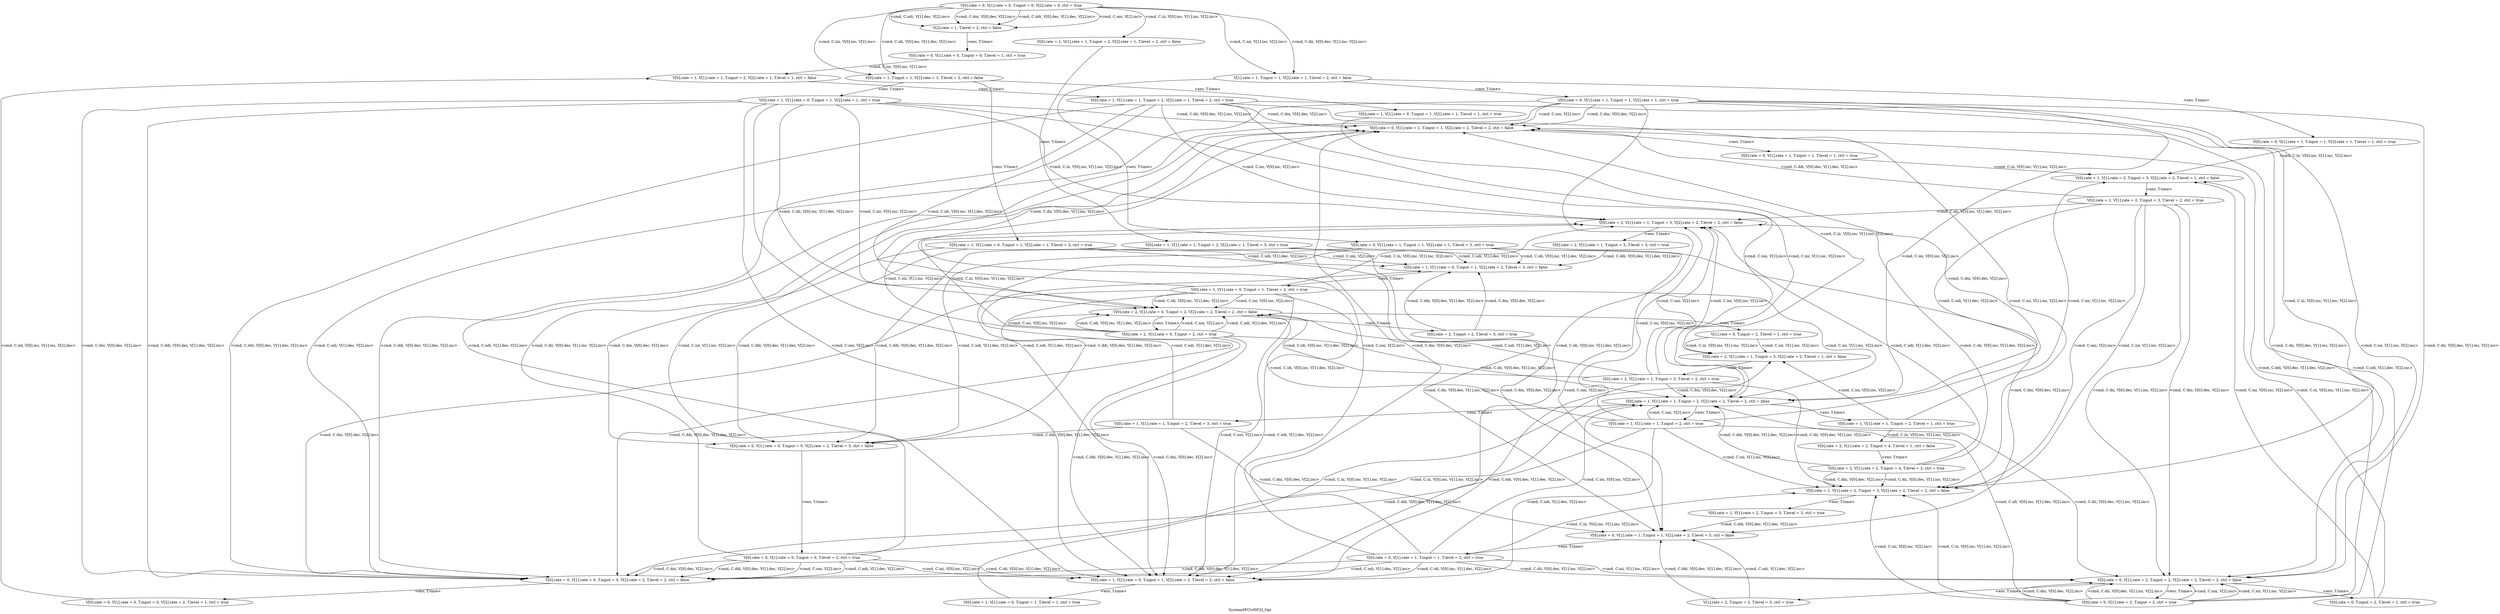 digraph StateGraph {
  label="System0FCtrl0F2I_Opt";
  N0x55b12dfc1761 [label="V[0].rate = 0, V[1].rate = 0, T.input = 0, V[2].rate = 0, ctrl = true"];
  N0x55b12dfc1761 -> N0x55b12f5d46a1 [label="<cmd, C.nni, V[2].inc>"];
  N0x55b12dfc1761 -> N0x55b12f5d35b1 [label="<cmd, C.nii, V[1].inc, V[2].inc>"];
  N0x55b12dfc1761 -> N0x55b12f5d46a1 [label="<cmd, C.ndi, V[1].dec, V[2].inc>"];
  N0x55b12dfc1761 -> N0x55b12f5d3731 [label="<cmd, C.ini, V[0].inc, V[2].inc>"];
  N0x55b12dfc1761 -> N0x55b12f5d3901 [label="<cmd, C.iii, V[0].inc, V[1].inc, V[2].inc>"];
  N0x55b12dfc1761 -> N0x55b12f5d3731 [label="<cmd, C.idi, V[0].inc, V[1].dec, V[2].inc>"];
  N0x55b12dfc1761 -> N0x55b12f5d46a1 [label="<cmd, C.dni, V[0].dec, V[2].inc>"];
  N0x55b12dfc1761 -> N0x55b12f5d35b1 [label="<cmd, C.dii, V[0].dec, V[1].inc, V[2].inc>"];
  N0x55b12dfc1761 -> N0x55b12f5d46a1 [label="<cmd, C.ddi, V[0].dec, V[1].dec, V[2].inc>"];
  N0x55b12e96a511 [label="V[0].rate = 0, V[1].rate = 0, T.input = 0, T.level = 1, ctrl = true"];
  N0x55b12e96a511 -> N0x55b12f5d3ba1 [label="<cmd, C.iin, V[0].inc, V[1].inc>"];
  N0x55b12f5d46a1 [label="V[2].rate = 1, T.level = 2, ctrl = false"];
  N0x55b12f5d46a1 -> N0x55b12e96a511 [label="<env, T.time>"];
  N0x55b12e96a8c1 [label="V[0].rate = 0, V[1].rate = 0, T.input = 0, V[2].rate = 2, T.level = 1, ctrl = true"];
  N0x55b12e96a8c1 -> N0x55b12f5d3ba1 [label="<cmd, C.iid, V[0].inc, V[1].inc, V[2].dec>"];
  N0x55b12f5d5ac1 [label="V[0].rate = 0, V[1].rate = 0, T.input = 0, V[2].rate = 2, T.level = 2, ctrl = false"];
  N0x55b12f5d5ac1 -> N0x55b12e96a8c1 [label="<env, T.time>"];
  N0x55b12f5d6021 [label="V[0].rate = 0, V[1].rate = 0, T.input = 0, T.level = 2, ctrl = true"];
  N0x55b12f5d6021 -> N0x55b12f5d5ac1 [label="<cmd, C.nni, V[2].inc>"];
  N0x55b12f5d6021 -> N0x55b12f5d69c1 [label="<cmd, C.nii, V[1].inc, V[2].inc>"];
  N0x55b12f5d6021 -> N0x55b12f5d5ac1 [label="<cmd, C.ndi, V[1].dec, V[2].inc>"];
  N0x55b12f5d6021 -> N0x55b12f5d6b41 [label="<cmd, C.ini, V[0].inc, V[2].inc>"];
  N0x55b12f5d6021 -> N0x55b12f5d6cf1 [label="<cmd, C.iii, V[0].inc, V[1].inc, V[2].inc>"];
  N0x55b12f5d6021 -> N0x55b12f5d6b41 [label="<cmd, C.idi, V[0].inc, V[1].dec, V[2].inc>"];
  N0x55b12f5d6021 -> N0x55b12f5d5ac1 [label="<cmd, C.dni, V[0].dec, V[2].inc>"];
  N0x55b12f5d6021 -> N0x55b12f5d69c1 [label="<cmd, C.dii, V[0].dec, V[1].inc, V[2].inc>"];
  N0x55b12f5d6021 -> N0x55b12f5d5ac1 [label="<cmd, C.ddi, V[0].dec, V[1].dec, V[2].inc>"];
  N0x55b12f5d6f51 [label="V[0].rate = 0, V[1].rate = 0, T.input = 0, V[2].rate = 2, T.level = 3, ctrl = false"];
  N0x55b12f5d6f51 -> N0x55b12f5d6021 [label="<env, T.time>"];
  N0x55b12f5d7ae1 [label="V[0].rate = 0, V[1].rate = 1, T.input = 1, V[2].rate = 1, T.level = 1, ctrl = true"];
  N0x55b12f5d7ae1 -> N0x55b12f5d7d71 [label="<cmd, C.iii, V[0].inc, V[1].inc, V[2].inc>"];
  N0x55b12f5d35b1 [label="V[1].rate = 1, T.input = 1, V[2].rate = 1, T.level = 2, ctrl = false"];
  N0x55b12f5d35b1 -> N0x55b12f5d7ae1 [label="<env, T.time>"];
  N0x55b12f5d35b1 -> N0x55b12f5d86d1 [label="<env, T.time>"];
  N0x55b12f5d35b1 -> N0x55b12f5d7551 [label="<env, T.time>"];
  N0x55b12f5d86d1 [label="V[0].rate = 0, V[1].rate = 1, T.input = 1, V[2].rate = 1, ctrl = true"];
  N0x55b12f5d86d1 -> N0x55b12f5d69c1 [label="<cmd, C.nni, V[2].inc>"];
  N0x55b12f5d86d1 -> N0x55b12f5d8aa1 [label="<cmd, C.nii, V[1].inc, V[2].inc>"];
  N0x55b12f5d86d1 -> N0x55b12f5d5ac1 [label="<cmd, C.ndi, V[1].dec, V[2].inc>"];
  N0x55b12f5d86d1 -> N0x55b12f5d6cf1 [label="<cmd, C.ini, V[0].inc, V[2].inc>"];
  N0x55b12f5d86d1 -> N0x55b12f5d8f71 [label="<cmd, C.iii, V[0].inc, V[1].inc, V[2].inc>"];
  N0x55b12f5d86d1 -> N0x55b12f5d6b41 [label="<cmd, C.idi, V[0].inc, V[1].dec, V[2].inc>"];
  N0x55b12f5d86d1 -> N0x55b12f5d69c1 [label="<cmd, C.dni, V[0].dec, V[2].inc>"];
  N0x55b12f5d86d1 -> N0x55b12f5d8aa1 [label="<cmd, C.dii, V[0].dec, V[1].inc, V[2].inc>"];
  N0x55b12f5d86d1 -> N0x55b12f5d5ac1 [label="<cmd, C.ddi, V[0].dec, V[1].dec, V[2].inc>"];
  N0x55b12f5d7551 [label="V[0].rate = 0, V[1].rate = 1, T.input = 1, V[2].rate = 1, T.level = 3, ctrl = true"];
  N0x55b12f5d7551 -> N0x55b12f5d9811 [label="<cmd, C.nni, V[2].inc>"];
  N0x55b12f5d7551 -> N0x55b12f5d6f51 [label="<cmd, C.ndi, V[1].dec, V[2].inc>"];
  N0x55b12f5d7551 -> N0x55b12f5d99a1 [label="<cmd, C.idi, V[0].inc, V[1].dec, V[2].inc>"];
  N0x55b12f5d7551 -> N0x55b12f5d9811 [label="<cmd, C.dni, V[0].dec, V[2].inc>"];
  N0x55b12f5d7551 -> N0x55b12f5d6f51 [label="<cmd, C.ddi, V[0].dec, V[1].dec, V[2].inc>"];
  N0x55b12f5d9e71 [label="V[0].rate = 0, V[1].rate = 1, T.input = 1, T.level = 1, ctrl = true"];
  N0x55b12f5d9e71 -> N0x55b12f5d7d71 [label="<cmd, C.iii, V[0].inc, V[1].inc, V[2].inc>"];
  N0x55b12f5d69c1 [label="V[0].rate = 0, V[1].rate = 1, T.input = 1, V[2].rate = 2, T.level = 2, ctrl = false"];
  N0x55b12f5d69c1 -> N0x55b12f5d9e71 [label="<env, T.time>"];
  N0x55b12f5e89a1 [label="V[0].rate = 0, V[1].rate = 1, T.input = 1, T.level = 2, ctrl = true"];
  N0x55b12f5e89a1 -> N0x55b12f5d69c1 [label="<cmd, C.nni, V[2].inc>"];
  N0x55b12f5e89a1 -> N0x55b12f5d8aa1 [label="<cmd, C.nii, V[1].inc, V[2].inc>"];
  N0x55b12f5e89a1 -> N0x55b12f5d5ac1 [label="<cmd, C.ndi, V[1].dec, V[2].inc>"];
  N0x55b12f5e89a1 -> N0x55b12f5d6cf1 [label="<cmd, C.ini, V[0].inc, V[2].inc>"];
  N0x55b12f5e89a1 -> N0x55b12f5d8f71 [label="<cmd, C.iii, V[0].inc, V[1].inc, V[2].inc>"];
  N0x55b12f5e89a1 -> N0x55b12f5d6b41 [label="<cmd, C.idi, V[0].inc, V[1].dec, V[2].inc>"];
  N0x55b12f5e89a1 -> N0x55b12f5d69c1 [label="<cmd, C.dni, V[0].dec, V[2].inc>"];
  N0x55b12f5e89a1 -> N0x55b12f5d8aa1 [label="<cmd, C.dii, V[0].dec, V[1].inc, V[2].inc>"];
  N0x55b12f5e89a1 -> N0x55b12f5d5ac1 [label="<cmd, C.ddi, V[0].dec, V[1].dec, V[2].inc>"];
  N0x55b12f5d9811 [label="V[0].rate = 0, V[1].rate = 1, T.input = 1, V[2].rate = 2, T.level = 3, ctrl = false"];
  N0x55b12f5d9811 -> N0x55b12f5e89a1 [label="<env, T.time>"];
  N0x55b12f5e9df1 [label="V[0].rate = 0, T.input = 2, T.level = 1, ctrl = true"];
  N0x55b12f5e9df1 -> N0x55b12f5d7d71 [label="<cmd, C.ini, V[0].inc, V[2].inc>"];
  N0x55b12f5e9df1 -> N0x55b12f5d7d71 [label="<cmd, C.iii, V[0].inc, V[1].inc, V[2].inc>"];
  N0x55b12f5d8aa1 [label="V[0].rate = 0, V[1].rate = 2, T.input = 2, V[2].rate = 2, T.level = 2, ctrl = false"];
  N0x55b12f5d8aa1 -> N0x55b12f5e9df1 [label="<env, T.time>"];
  N0x55b12f5d8aa1 -> N0x55b12f5da751 [label="<env, T.time>"];
  N0x55b12f5d8aa1 -> N0x55b12f5e9691 [label="<env, T.time>"];
  N0x55b12f5da751 [label="V[0].rate = 0, V[1].rate = 2, T.input = 2, ctrl = true"];
  N0x55b12f5da751 -> N0x55b12f5d8aa1 [label="<cmd, C.nni, V[2].inc>"];
  N0x55b12f5da751 -> N0x55b12f5d8aa1 [label="<cmd, C.nii, V[1].inc, V[2].inc>"];
  N0x55b12f5da751 -> N0x55b12f5d69c1 [label="<cmd, C.ndi, V[1].dec, V[2].inc>"];
  N0x55b12f5da751 -> N0x55b12f5d8f71 [label="<cmd, C.ini, V[0].inc, V[2].inc>"];
  N0x55b12f5da751 -> N0x55b12f5d8f71 [label="<cmd, C.iii, V[0].inc, V[1].inc, V[2].inc>"];
  N0x55b12f5da751 -> N0x55b12f5d6cf1 [label="<cmd, C.idi, V[0].inc, V[1].dec, V[2].inc>"];
  N0x55b12f5da751 -> N0x55b12f5d8aa1 [label="<cmd, C.dni, V[0].dec, V[2].inc>"];
  N0x55b12f5da751 -> N0x55b12f5d8aa1 [label="<cmd, C.dii, V[0].dec, V[1].inc, V[2].inc>"];
  N0x55b12f5da751 -> N0x55b12f5d69c1 [label="<cmd, C.ddi, V[0].dec, V[1].dec, V[2].inc>"];
  N0x55b12f5e9691 [label="V[1].rate = 2, T.input = 2, T.level = 3, ctrl = true"];
  N0x55b12f5e9691 -> N0x55b12f5d9811 [label="<cmd, C.ndi, V[1].dec, V[2].inc>"];
  N0x55b12f5e9691 -> N0x55b12f5d9811 [label="<cmd, C.ddi, V[0].dec, V[1].dec, V[2].inc>"];
  N0x55b12f5eb2a1 [label="V[0].rate = 1, V[1].rate = 0, T.input = 1, V[2].rate = 1, T.level = 1, ctrl = true"];
  N0x55b12f5eb2a1 -> N0x55b12f5eb421 [label="<cmd, C.iii, V[0].inc, V[1].inc, V[2].inc>"];
  N0x55b12f5d3731 [label="V[0].rate = 1, T.input = 1, V[2].rate = 1, T.level = 2, ctrl = false"];
  N0x55b12f5d3731 -> N0x55b12f5eb2a1 [label="<env, T.time>"];
  N0x55b12f5d3731 -> N0x55b12f5eb941 [label="<env, T.time>"];
  N0x55b12f5d3731 -> N0x55b12f5d7651 [label="<env, T.time>"];
  N0x55b12f5eb941 [label="V[0].rate = 1, V[1].rate = 0, T.input = 1, V[2].rate = 1, ctrl = true"];
  N0x55b12f5eb941 -> N0x55b12f5d6b41 [label="<cmd, C.nni, V[2].inc>"];
  N0x55b12f5eb941 -> N0x55b12f5d6cf1 [label="<cmd, C.nii, V[1].inc, V[2].inc>"];
  N0x55b12f5eb941 -> N0x55b12f5d6b41 [label="<cmd, C.ndi, V[1].dec, V[2].inc>"];
  N0x55b12f5eb941 -> N0x55b12f5ebc21 [label="<cmd, C.ini, V[0].inc, V[2].inc>"];
  N0x55b12f5eb941 -> N0x55b12f5ebd71 [label="<cmd, C.iii, V[0].inc, V[1].inc, V[2].inc>"];
  N0x55b12f5eb941 -> N0x55b12f5ebc21 [label="<cmd, C.idi, V[0].inc, V[1].dec, V[2].inc>"];
  N0x55b12f5eb941 -> N0x55b12f5d5ac1 [label="<cmd, C.dni, V[0].dec, V[2].inc>"];
  N0x55b12f5eb941 -> N0x55b12f5d69c1 [label="<cmd, C.dii, V[0].dec, V[1].inc, V[2].inc>"];
  N0x55b12f5eb941 -> N0x55b12f5d5ac1 [label="<cmd, C.ddi, V[0].dec, V[1].dec, V[2].inc>"];
  N0x55b12f5d7651 [label="V[0].rate = 1, V[1].rate = 0, T.input = 1, V[2].rate = 1, T.level = 3, ctrl = true"];
  N0x55b12f5d7651 -> N0x55b12f5d99a1 [label="<cmd, C.nni, V[2].inc>"];
  N0x55b12f5d7651 -> N0x55b12f5d99a1 [label="<cmd, C.ndi, V[1].dec, V[2].inc>"];
  N0x55b12f5d7651 -> N0x55b12f5d6f51 [label="<cmd, C.dni, V[0].dec, V[2].inc>"];
  N0x55b12f5d7651 -> N0x55b12f5d9811 [label="<cmd, C.dii, V[0].dec, V[1].inc, V[2].inc>"];
  N0x55b12f5d7651 -> N0x55b12f5d6f51 [label="<cmd, C.ddi, V[0].dec, V[1].dec, V[2].inc>"];
  N0x55b12f5ec531 [label="V[0].rate = 1, V[1].rate = 0, T.input = 1, T.level = 1, ctrl = true"];
  N0x55b12f5ec531 -> N0x55b12f5eb421 [label="<cmd, C.iii, V[0].inc, V[1].inc, V[2].inc>"];
  N0x55b12f5d6b41 [label="V[0].rate = 1, V[1].rate = 0, T.input = 1, V[2].rate = 2, T.level = 2, ctrl = false"];
  N0x55b12f5d6b41 -> N0x55b12f5ec531 [label="<env, T.time>"];
  N0x55b12f5ecf31 [label="V[0].rate = 1, V[1].rate = 0, T.input = 1, T.level = 2, ctrl = true"];
  N0x55b12f5ecf31 -> N0x55b12f5d6b41 [label="<cmd, C.nni, V[2].inc>"];
  N0x55b12f5ecf31 -> N0x55b12f5d6cf1 [label="<cmd, C.nii, V[1].inc, V[2].inc>"];
  N0x55b12f5ecf31 -> N0x55b12f5d6b41 [label="<cmd, C.ndi, V[1].dec, V[2].inc>"];
  N0x55b12f5ecf31 -> N0x55b12f5ebc21 [label="<cmd, C.ini, V[0].inc, V[2].inc>"];
  N0x55b12f5ecf31 -> N0x55b12f5ebd71 [label="<cmd, C.iii, V[0].inc, V[1].inc, V[2].inc>"];
  N0x55b12f5ecf31 -> N0x55b12f5ebc21 [label="<cmd, C.idi, V[0].inc, V[1].dec, V[2].inc>"];
  N0x55b12f5ecf31 -> N0x55b12f5d5ac1 [label="<cmd, C.dni, V[0].dec, V[2].inc>"];
  N0x55b12f5ecf31 -> N0x55b12f5d69c1 [label="<cmd, C.dii, V[0].dec, V[1].inc, V[2].inc>"];
  N0x55b12f5ecf31 -> N0x55b12f5d5ac1 [label="<cmd, C.ddi, V[0].dec, V[1].dec, V[2].inc>"];
  N0x55b12f5d99a1 [label="V[0].rate = 1, V[1].rate = 0, T.input = 1, V[2].rate = 2, T.level = 3, ctrl = false"];
  N0x55b12f5d99a1 -> N0x55b12f5ecf31 [label="<env, T.time>"];
  N0x55b12f5d3ba1 [label="V[0].rate = 1, V[1].rate = 1, T.input = 2, V[2].rate = 1, T.level = 1, ctrl = false"];
  N0x55b12f5d3ba1 -> N0x55b12f5ede91 [label="<env, T.time>"];
  N0x55b12f5d3901 [label="V[0].rate = 1, V[1].rate = 1, T.input = 2, V[2].rate = 1, T.level = 2, ctrl = false"];
  N0x55b12f5d3901 -> N0x55b12f5ee2e1 [label="<env, T.time>"];
  N0x55b12f5ede91 [label="V[0].rate = 1, V[1].rate = 1, T.input = 2, V[2].rate = 1, T.level = 2, ctrl = true"];
  N0x55b12f5ede91 -> N0x55b12f5d6cf1 [label="<cmd, C.nni, V[2].inc>"];
  N0x55b12f5ede91 -> N0x55b12f5d8f71 [label="<cmd, C.nii, V[1].inc, V[2].inc>"];
  N0x55b12f5ede91 -> N0x55b12f5d6b41 [label="<cmd, C.ndi, V[1].dec, V[2].inc>"];
  N0x55b12f5ede91 -> N0x55b12f5ebd71 [label="<cmd, C.ini, V[0].inc, V[2].inc>"];
  N0x55b12f5ede91 -> N0x55b12f5ebc21 [label="<cmd, C.idi, V[0].inc, V[1].dec, V[2].inc>"];
  N0x55b12f5ede91 -> N0x55b12f5d69c1 [label="<cmd, C.dni, V[0].dec, V[2].inc>"];
  N0x55b12f5ede91 -> N0x55b12f5d8aa1 [label="<cmd, C.dii, V[0].dec, V[1].inc, V[2].inc>"];
  N0x55b12f5ede91 -> N0x55b12f5d5ac1 [label="<cmd, C.ddi, V[0].dec, V[1].dec, V[2].inc>"];
  N0x55b12f5ee2e1 [label="V[0].rate = 1, V[1].rate = 1, T.input = 2, V[2].rate = 1, T.level = 3, ctrl = true"];
  N0x55b12f5ee2e1 -> N0x55b12f5d99a1 [label="<cmd, C.ndi, V[1].dec, V[2].inc>"];
  N0x55b12f5ee2e1 -> N0x55b12f5d9811 [label="<cmd, C.dni, V[0].dec, V[2].inc>"];
  N0x55b12f5ee2e1 -> N0x55b12f5d6f51 [label="<cmd, C.ddi, V[0].dec, V[1].dec, V[2].inc>"];
  N0x55b12f5ef6d1 [label="V[0].rate = 1, V[1].rate = 1, T.input = 2, T.level = 1, ctrl = true"];
  N0x55b12f5ef6d1 -> N0x55b12f5d7d71 [label="<cmd, C.nii, V[1].inc, V[2].inc>"];
  N0x55b12f5ef6d1 -> N0x55b12f5eb421 [label="<cmd, C.ini, V[0].inc, V[2].inc>"];
  N0x55b12f5ef6d1 -> N0x55b12f5ef9c1 [label="<cmd, C.iii, V[0].inc, V[1].inc, V[2].inc>"];
  N0x55b12f5d6cf1 [label="V[0].rate = 1, V[1].rate = 1, T.input = 2, V[2].rate = 2, T.level = 2, ctrl = false"];
  N0x55b12f5d6cf1 -> N0x55b12f5ef6d1 [label="<env, T.time>"];
  N0x55b12f5d6cf1 -> N0x55b12f5f0751 [label="<env, T.time>"];
  N0x55b12f5d6cf1 -> N0x55b12f5f07b1 [label="<env, T.time>"];
  N0x55b12f5f0751 [label="V[0].rate = 1, V[1].rate = 1, T.input = 2, ctrl = true"];
  N0x55b12f5f0751 -> N0x55b12f5d6cf1 [label="<cmd, C.nni, V[2].inc>"];
  N0x55b12f5f0751 -> N0x55b12f5d8f71 [label="<cmd, C.nii, V[1].inc, V[2].inc>"];
  N0x55b12f5f0751 -> N0x55b12f5d6b41 [label="<cmd, C.ndi, V[1].dec, V[2].inc>"];
  N0x55b12f5f0751 -> N0x55b12f5ebd71 [label="<cmd, C.ini, V[0].inc, V[2].inc>"];
  N0x55b12f5f0751 -> N0x55b12f5ebc21 [label="<cmd, C.idi, V[0].inc, V[1].dec, V[2].inc>"];
  N0x55b12f5f0751 -> N0x55b12f5d69c1 [label="<cmd, C.dni, V[0].dec, V[2].inc>"];
  N0x55b12f5f0751 -> N0x55b12f5d8aa1 [label="<cmd, C.dii, V[0].dec, V[1].inc, V[2].inc>"];
  N0x55b12f5f0751 -> N0x55b12f5d5ac1 [label="<cmd, C.ddi, V[0].dec, V[1].dec, V[2].inc>"];
  N0x55b12f5f07b1 [label="V[0].rate = 1, V[1].rate = 1, T.input = 2, T.level = 3, ctrl = true"];
  N0x55b12f5f07b1 -> N0x55b12f5d99a1 [label="<cmd, C.ndi, V[1].dec, V[2].inc>"];
  N0x55b12f5f07b1 -> N0x55b12f5d9811 [label="<cmd, C.dni, V[0].dec, V[2].inc>"];
  N0x55b12f5f07b1 -> N0x55b12f5d6f51 [label="<cmd, C.ddi, V[0].dec, V[1].dec, V[2].inc>"];
  N0x55b12f5d7d71 [label="V[0].rate = 1, V[1].rate = 2, T.input = 3, V[2].rate = 2, T.level = 1, ctrl = false"];
  N0x55b12f5d7d71 -> N0x55b12f5eff31 [label="<env, T.time>"];
  N0x55b12f5d8f71 [label="V[0].rate = 1, V[1].rate = 2, T.input = 3, V[2].rate = 2, T.level = 2, ctrl = false"];
  N0x55b12f5d8f71 -> N0x55b12f5f2221 [label="<env, T.time>"];
  N0x55b12f5eff31 [label="V[0].rate = 1, V[1].rate = 2, T.input = 3, T.level = 2, ctrl = true"];
  N0x55b12f5eff31 -> N0x55b12f5d8f71 [label="<cmd, C.nni, V[2].inc>"];
  N0x55b12f5eff31 -> N0x55b12f5d8f71 [label="<cmd, C.nii, V[1].inc, V[2].inc>"];
  N0x55b12f5eff31 -> N0x55b12f5d6cf1 [label="<cmd, C.ndi, V[1].dec, V[2].inc>"];
  N0x55b12f5eff31 -> N0x55b12f5ebd71 [label="<cmd, C.idi, V[0].inc, V[1].dec, V[2].inc>"];
  N0x55b12f5eff31 -> N0x55b12f5d8aa1 [label="<cmd, C.dni, V[0].dec, V[2].inc>"];
  N0x55b12f5eff31 -> N0x55b12f5d8aa1 [label="<cmd, C.dii, V[0].dec, V[1].inc, V[2].inc>"];
  N0x55b12f5eff31 -> N0x55b12f5d69c1 [label="<cmd, C.ddi, V[0].dec, V[1].dec, V[2].inc>"];
  N0x55b12f5f2221 [label="V[0].rate = 1, V[1].rate = 2, T.input = 3, T.level = 3, ctrl = true"];
  N0x55b12f5f2221 -> N0x55b12f5d9811 [label="<cmd, C.ddi, V[0].dec, V[1].dec, V[2].inc>"];
  N0x55b12f5f2931 [label="V[1].rate = 0, T.input = 2, T.level = 1, ctrl = true"];
  N0x55b12f5f2931 -> N0x55b12f5eb421 [label="<cmd, C.nii, V[1].inc, V[2].inc>"];
  N0x55b12f5f2931 -> N0x55b12f5eb421 [label="<cmd, C.iii, V[0].inc, V[1].inc, V[2].inc>"];
  N0x55b12f5ebc21 [label="V[0].rate = 2, V[1].rate = 0, T.input = 2, V[2].rate = 2, T.level = 2, ctrl = false"];
  N0x55b12f5ebc21 -> N0x55b12f5f2931 [label="<env, T.time>"];
  N0x55b12f5ebc21 -> N0x55b12f5ecc41 [label="<env, T.time>"];
  N0x55b12f5ebc21 -> N0x55b12f5ed831 [label="<env, T.time>"];
  N0x55b12f5ecc41 [label="V[0].rate = 2, V[1].rate = 0, T.input = 2, ctrl = true"];
  N0x55b12f5ecc41 -> N0x55b12f5ebc21 [label="<cmd, C.nni, V[2].inc>"];
  N0x55b12f5ecc41 -> N0x55b12f5ebd71 [label="<cmd, C.nii, V[1].inc, V[2].inc>"];
  N0x55b12f5ecc41 -> N0x55b12f5ebc21 [label="<cmd, C.ndi, V[1].dec, V[2].inc>"];
  N0x55b12f5ecc41 -> N0x55b12f5ebc21 [label="<cmd, C.ini, V[0].inc, V[2].inc>"];
  N0x55b12f5ecc41 -> N0x55b12f5ebd71 [label="<cmd, C.iii, V[0].inc, V[1].inc, V[2].inc>"];
  N0x55b12f5ecc41 -> N0x55b12f5ebc21 [label="<cmd, C.idi, V[0].inc, V[1].dec, V[2].inc>"];
  N0x55b12f5ecc41 -> N0x55b12f5d6b41 [label="<cmd, C.dni, V[0].dec, V[2].inc>"];
  N0x55b12f5ecc41 -> N0x55b12f5d6cf1 [label="<cmd, C.dii, V[0].dec, V[1].inc, V[2].inc>"];
  N0x55b12f5ecc41 -> N0x55b12f5d6b41 [label="<cmd, C.ddi, V[0].dec, V[1].dec, V[2].inc>"];
  N0x55b12f5ed831 [label="V[0].rate = 2, T.input = 2, T.level = 3, ctrl = true"];
  N0x55b12f5ed831 -> N0x55b12f5d99a1 [label="<cmd, C.dni, V[0].dec, V[2].inc>"];
  N0x55b12f5ed831 -> N0x55b12f5d99a1 [label="<cmd, C.ddi, V[0].dec, V[1].dec, V[2].inc>"];
  N0x55b12f5eb421 [label="V[0].rate = 2, V[1].rate = 1, T.input = 3, V[2].rate = 2, T.level = 1, ctrl = false"];
  N0x55b12f5eb421 -> N0x55b12f5f0131 [label="<env, T.time>"];
  N0x55b12f5ebd71 [label="V[0].rate = 2, V[1].rate = 1, T.input = 3, V[2].rate = 2, T.level = 2, ctrl = false"];
  N0x55b12f5ebd71 -> N0x55b12f5f9e81 [label="<env, T.time>"];
  N0x55b12f5f0131 [label="V[0].rate = 2, V[1].rate = 1, T.input = 3, T.level = 2, ctrl = true"];
  N0x55b12f5f0131 -> N0x55b12f5ebd71 [label="<cmd, C.nni, V[2].inc>"];
  N0x55b12f5f0131 -> N0x55b12f5ebc21 [label="<cmd, C.ndi, V[1].dec, V[2].inc>"];
  N0x55b12f5f0131 -> N0x55b12f5ebd71 [label="<cmd, C.ini, V[0].inc, V[2].inc>"];
  N0x55b12f5f0131 -> N0x55b12f5ebc21 [label="<cmd, C.idi, V[0].inc, V[1].dec, V[2].inc>"];
  N0x55b12f5f0131 -> N0x55b12f5d6cf1 [label="<cmd, C.dni, V[0].dec, V[2].inc>"];
  N0x55b12f5f0131 -> N0x55b12f5d8f71 [label="<cmd, C.dii, V[0].dec, V[1].inc, V[2].inc>"];
  N0x55b12f5f0131 -> N0x55b12f5d6b41 [label="<cmd, C.ddi, V[0].dec, V[1].dec, V[2].inc>"];
  N0x55b12f5f9e81 [label="V[0].rate = 2, V[1].rate = 1, T.input = 3, T.level = 3, ctrl = true"];
  N0x55b12f5f9e81 -> N0x55b12f5d99a1 [label="<cmd, C.ddi, V[0].dec, V[1].dec, V[2].inc>"];
  N0x55b12f5ef9c1 [label="V[0].rate = 2, V[1].rate = 2, T.input = 4, T.level = 1, ctrl = false"];
  N0x55b12f5ef9c1 -> N0x55b12f5f0321 [label="<env, T.time>"];
  N0x55b12f5f0321 [label="V[0].rate = 2, V[1].rate = 2, T.input = 4, T.level = 2, ctrl = true"];
  N0x55b12f5f0321 -> N0x55b12f5ebd71 [label="<cmd, C.ndi, V[1].dec, V[2].inc>"];
  N0x55b12f5f0321 -> N0x55b12f5ebd71 [label="<cmd, C.idi, V[0].inc, V[1].dec, V[2].inc>"];
  N0x55b12f5f0321 -> N0x55b12f5d8f71 [label="<cmd, C.dni, V[0].dec, V[2].inc>"];
  N0x55b12f5f0321 -> N0x55b12f5d8f71 [label="<cmd, C.dii, V[0].dec, V[1].inc, V[2].inc>"];
  N0x55b12f5f0321 -> N0x55b12f5d6cf1 [label="<cmd, C.ddi, V[0].dec, V[1].dec, V[2].inc>"];
}
